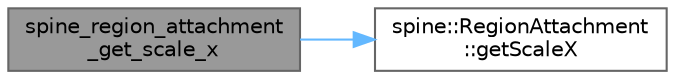 digraph "spine_region_attachment_get_scale_x"
{
 // LATEX_PDF_SIZE
  bgcolor="transparent";
  edge [fontname=Helvetica,fontsize=10,labelfontname=Helvetica,labelfontsize=10];
  node [fontname=Helvetica,fontsize=10,shape=box,height=0.2,width=0.4];
  rankdir="LR";
  Node1 [id="Node000001",label="spine_region_attachment\l_get_scale_x",height=0.2,width=0.4,color="gray40", fillcolor="grey60", style="filled", fontcolor="black",tooltip=" "];
  Node1 -> Node2 [id="edge1_Node000001_Node000002",color="steelblue1",style="solid",tooltip=" "];
  Node2 [id="Node000002",label="spine::RegionAttachment\l::getScaleX",height=0.2,width=0.4,color="grey40", fillcolor="white", style="filled",URL="$classspine_1_1_region_attachment.html#a5c20a2efadfd707baf6a22e1aa18c8da",tooltip=" "];
}
